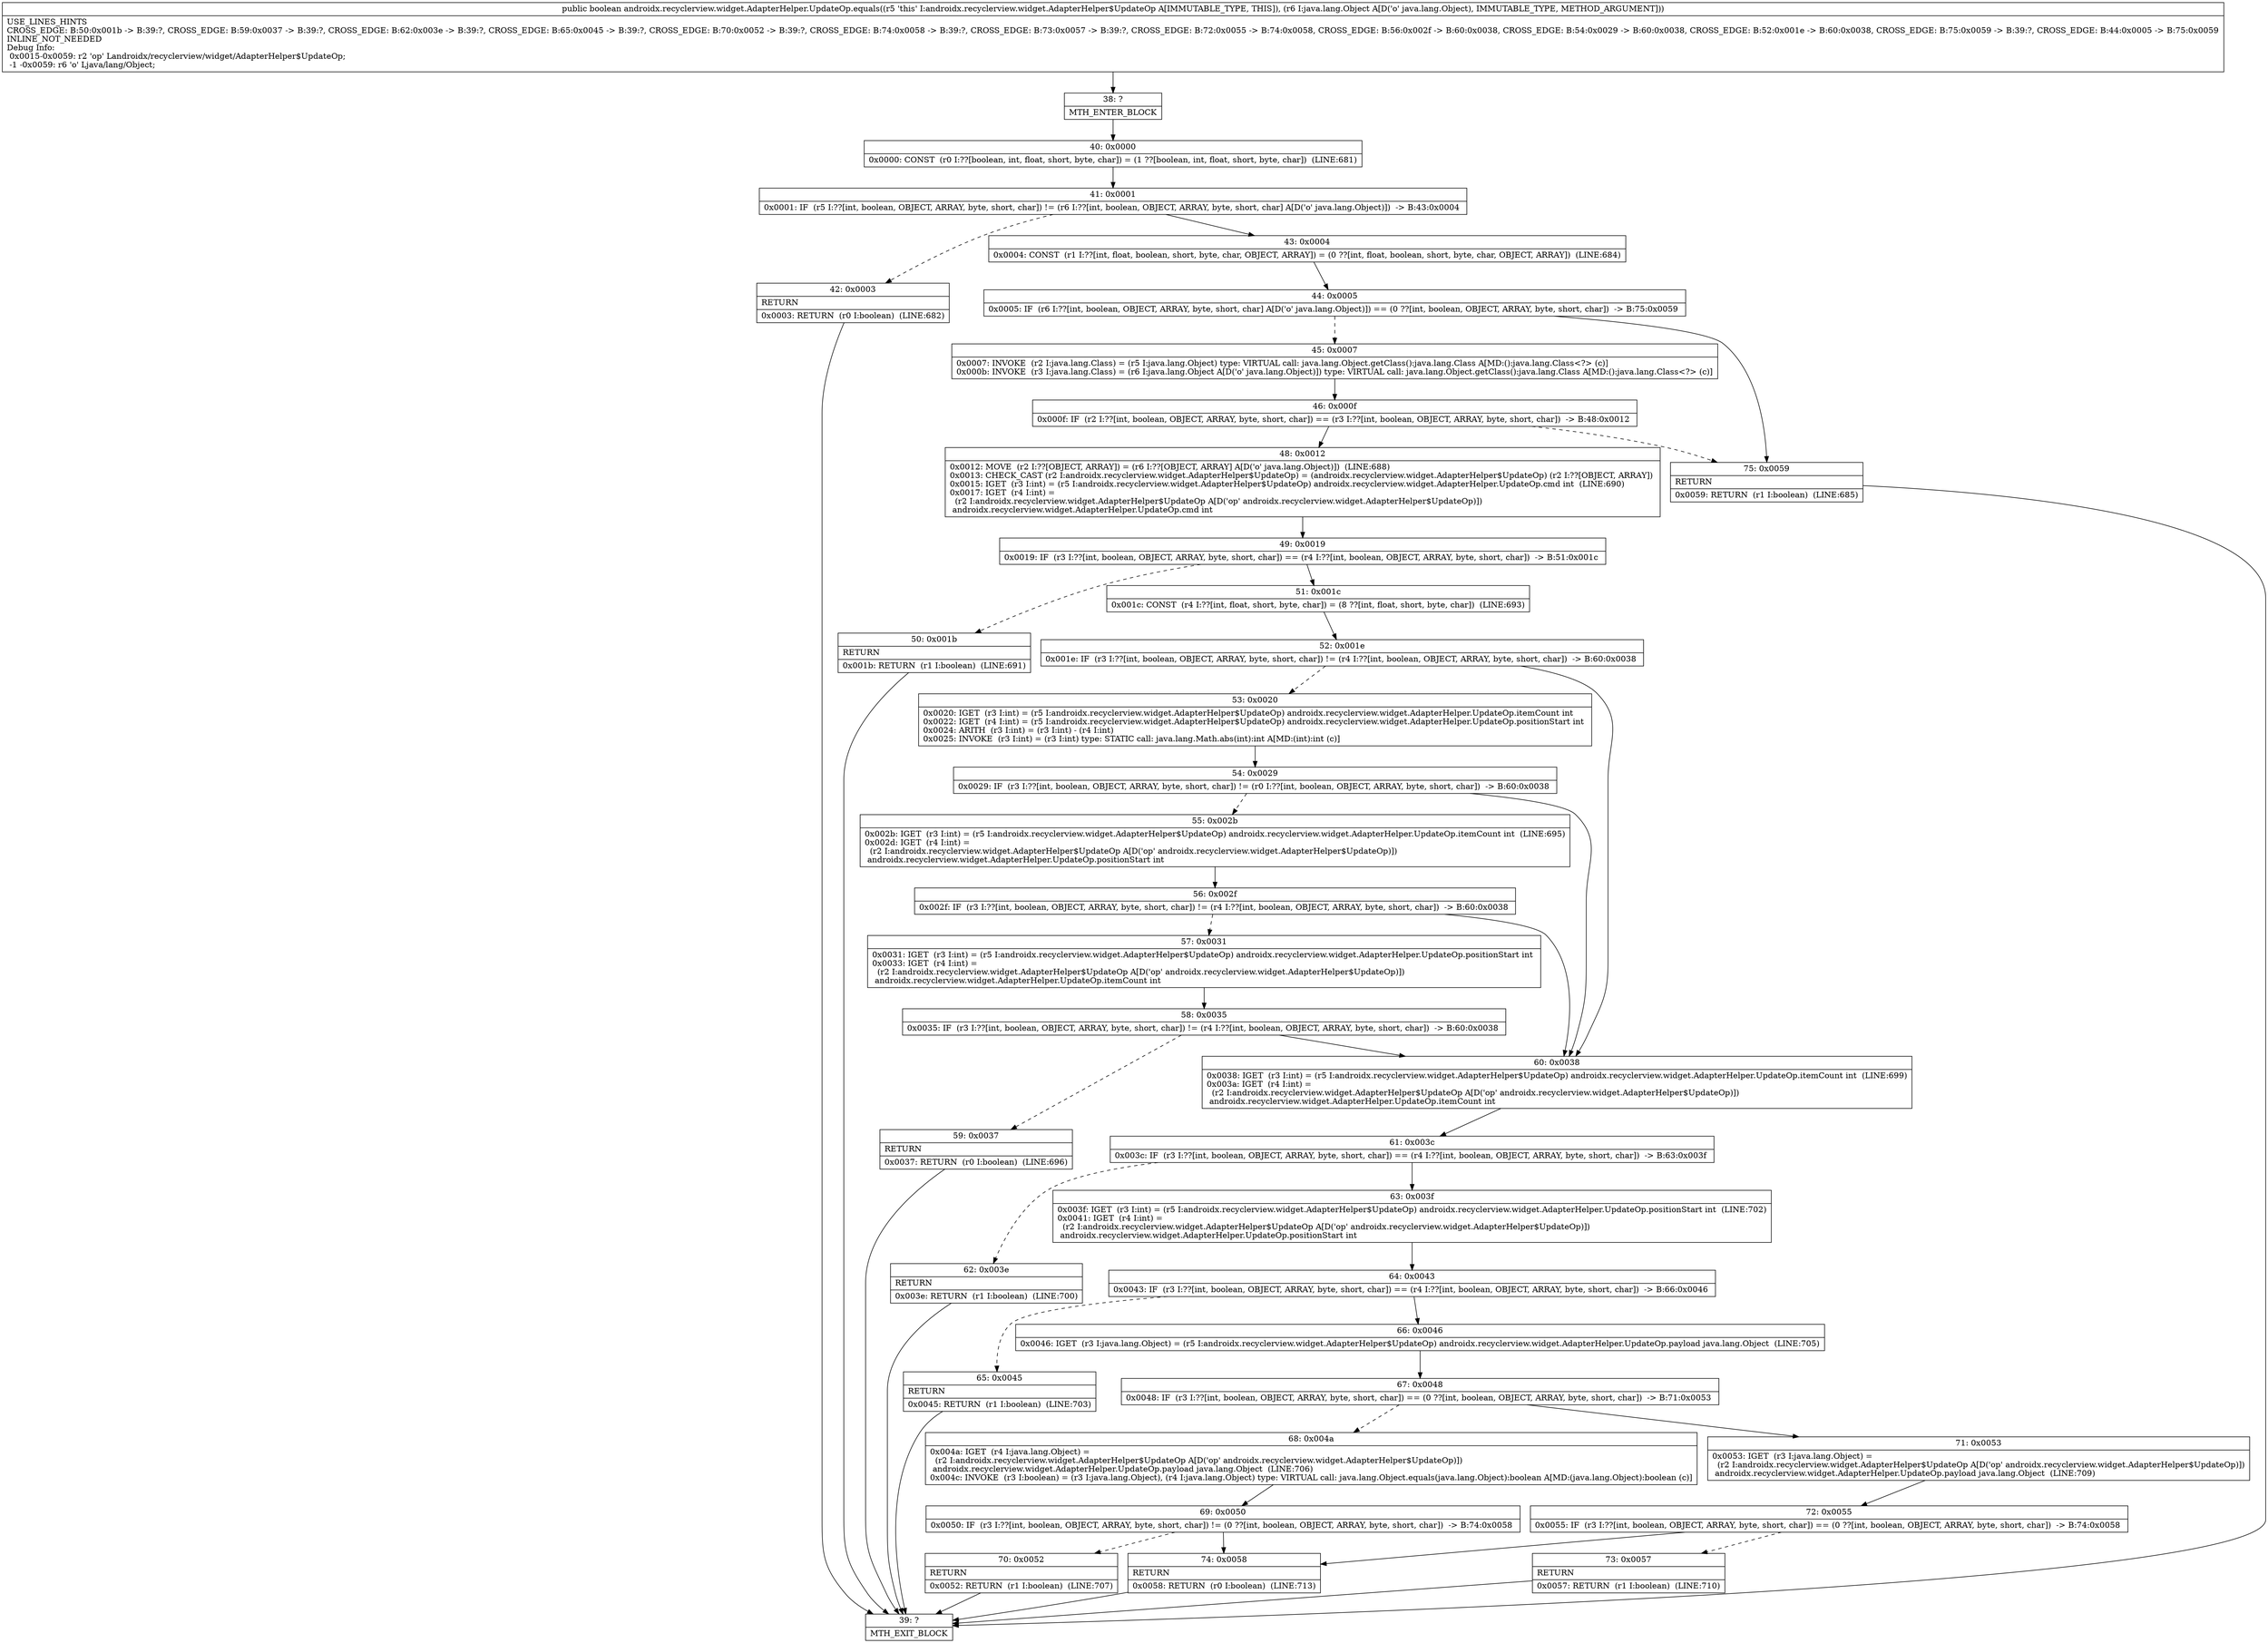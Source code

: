 digraph "CFG forandroidx.recyclerview.widget.AdapterHelper.UpdateOp.equals(Ljava\/lang\/Object;)Z" {
Node_38 [shape=record,label="{38\:\ ?|MTH_ENTER_BLOCK\l}"];
Node_40 [shape=record,label="{40\:\ 0x0000|0x0000: CONST  (r0 I:??[boolean, int, float, short, byte, char]) = (1 ??[boolean, int, float, short, byte, char])  (LINE:681)\l}"];
Node_41 [shape=record,label="{41\:\ 0x0001|0x0001: IF  (r5 I:??[int, boolean, OBJECT, ARRAY, byte, short, char]) != (r6 I:??[int, boolean, OBJECT, ARRAY, byte, short, char] A[D('o' java.lang.Object)])  \-\> B:43:0x0004 \l}"];
Node_42 [shape=record,label="{42\:\ 0x0003|RETURN\l|0x0003: RETURN  (r0 I:boolean)  (LINE:682)\l}"];
Node_39 [shape=record,label="{39\:\ ?|MTH_EXIT_BLOCK\l}"];
Node_43 [shape=record,label="{43\:\ 0x0004|0x0004: CONST  (r1 I:??[int, float, boolean, short, byte, char, OBJECT, ARRAY]) = (0 ??[int, float, boolean, short, byte, char, OBJECT, ARRAY])  (LINE:684)\l}"];
Node_44 [shape=record,label="{44\:\ 0x0005|0x0005: IF  (r6 I:??[int, boolean, OBJECT, ARRAY, byte, short, char] A[D('o' java.lang.Object)]) == (0 ??[int, boolean, OBJECT, ARRAY, byte, short, char])  \-\> B:75:0x0059 \l}"];
Node_45 [shape=record,label="{45\:\ 0x0007|0x0007: INVOKE  (r2 I:java.lang.Class) = (r5 I:java.lang.Object) type: VIRTUAL call: java.lang.Object.getClass():java.lang.Class A[MD:():java.lang.Class\<?\> (c)]\l0x000b: INVOKE  (r3 I:java.lang.Class) = (r6 I:java.lang.Object A[D('o' java.lang.Object)]) type: VIRTUAL call: java.lang.Object.getClass():java.lang.Class A[MD:():java.lang.Class\<?\> (c)]\l}"];
Node_46 [shape=record,label="{46\:\ 0x000f|0x000f: IF  (r2 I:??[int, boolean, OBJECT, ARRAY, byte, short, char]) == (r3 I:??[int, boolean, OBJECT, ARRAY, byte, short, char])  \-\> B:48:0x0012 \l}"];
Node_48 [shape=record,label="{48\:\ 0x0012|0x0012: MOVE  (r2 I:??[OBJECT, ARRAY]) = (r6 I:??[OBJECT, ARRAY] A[D('o' java.lang.Object)])  (LINE:688)\l0x0013: CHECK_CAST (r2 I:androidx.recyclerview.widget.AdapterHelper$UpdateOp) = (androidx.recyclerview.widget.AdapterHelper$UpdateOp) (r2 I:??[OBJECT, ARRAY]) \l0x0015: IGET  (r3 I:int) = (r5 I:androidx.recyclerview.widget.AdapterHelper$UpdateOp) androidx.recyclerview.widget.AdapterHelper.UpdateOp.cmd int  (LINE:690)\l0x0017: IGET  (r4 I:int) = \l  (r2 I:androidx.recyclerview.widget.AdapterHelper$UpdateOp A[D('op' androidx.recyclerview.widget.AdapterHelper$UpdateOp)])\l androidx.recyclerview.widget.AdapterHelper.UpdateOp.cmd int \l}"];
Node_49 [shape=record,label="{49\:\ 0x0019|0x0019: IF  (r3 I:??[int, boolean, OBJECT, ARRAY, byte, short, char]) == (r4 I:??[int, boolean, OBJECT, ARRAY, byte, short, char])  \-\> B:51:0x001c \l}"];
Node_50 [shape=record,label="{50\:\ 0x001b|RETURN\l|0x001b: RETURN  (r1 I:boolean)  (LINE:691)\l}"];
Node_51 [shape=record,label="{51\:\ 0x001c|0x001c: CONST  (r4 I:??[int, float, short, byte, char]) = (8 ??[int, float, short, byte, char])  (LINE:693)\l}"];
Node_52 [shape=record,label="{52\:\ 0x001e|0x001e: IF  (r3 I:??[int, boolean, OBJECT, ARRAY, byte, short, char]) != (r4 I:??[int, boolean, OBJECT, ARRAY, byte, short, char])  \-\> B:60:0x0038 \l}"];
Node_53 [shape=record,label="{53\:\ 0x0020|0x0020: IGET  (r3 I:int) = (r5 I:androidx.recyclerview.widget.AdapterHelper$UpdateOp) androidx.recyclerview.widget.AdapterHelper.UpdateOp.itemCount int \l0x0022: IGET  (r4 I:int) = (r5 I:androidx.recyclerview.widget.AdapterHelper$UpdateOp) androidx.recyclerview.widget.AdapterHelper.UpdateOp.positionStart int \l0x0024: ARITH  (r3 I:int) = (r3 I:int) \- (r4 I:int) \l0x0025: INVOKE  (r3 I:int) = (r3 I:int) type: STATIC call: java.lang.Math.abs(int):int A[MD:(int):int (c)]\l}"];
Node_54 [shape=record,label="{54\:\ 0x0029|0x0029: IF  (r3 I:??[int, boolean, OBJECT, ARRAY, byte, short, char]) != (r0 I:??[int, boolean, OBJECT, ARRAY, byte, short, char])  \-\> B:60:0x0038 \l}"];
Node_55 [shape=record,label="{55\:\ 0x002b|0x002b: IGET  (r3 I:int) = (r5 I:androidx.recyclerview.widget.AdapterHelper$UpdateOp) androidx.recyclerview.widget.AdapterHelper.UpdateOp.itemCount int  (LINE:695)\l0x002d: IGET  (r4 I:int) = \l  (r2 I:androidx.recyclerview.widget.AdapterHelper$UpdateOp A[D('op' androidx.recyclerview.widget.AdapterHelper$UpdateOp)])\l androidx.recyclerview.widget.AdapterHelper.UpdateOp.positionStart int \l}"];
Node_56 [shape=record,label="{56\:\ 0x002f|0x002f: IF  (r3 I:??[int, boolean, OBJECT, ARRAY, byte, short, char]) != (r4 I:??[int, boolean, OBJECT, ARRAY, byte, short, char])  \-\> B:60:0x0038 \l}"];
Node_57 [shape=record,label="{57\:\ 0x0031|0x0031: IGET  (r3 I:int) = (r5 I:androidx.recyclerview.widget.AdapterHelper$UpdateOp) androidx.recyclerview.widget.AdapterHelper.UpdateOp.positionStart int \l0x0033: IGET  (r4 I:int) = \l  (r2 I:androidx.recyclerview.widget.AdapterHelper$UpdateOp A[D('op' androidx.recyclerview.widget.AdapterHelper$UpdateOp)])\l androidx.recyclerview.widget.AdapterHelper.UpdateOp.itemCount int \l}"];
Node_58 [shape=record,label="{58\:\ 0x0035|0x0035: IF  (r3 I:??[int, boolean, OBJECT, ARRAY, byte, short, char]) != (r4 I:??[int, boolean, OBJECT, ARRAY, byte, short, char])  \-\> B:60:0x0038 \l}"];
Node_59 [shape=record,label="{59\:\ 0x0037|RETURN\l|0x0037: RETURN  (r0 I:boolean)  (LINE:696)\l}"];
Node_60 [shape=record,label="{60\:\ 0x0038|0x0038: IGET  (r3 I:int) = (r5 I:androidx.recyclerview.widget.AdapterHelper$UpdateOp) androidx.recyclerview.widget.AdapterHelper.UpdateOp.itemCount int  (LINE:699)\l0x003a: IGET  (r4 I:int) = \l  (r2 I:androidx.recyclerview.widget.AdapterHelper$UpdateOp A[D('op' androidx.recyclerview.widget.AdapterHelper$UpdateOp)])\l androidx.recyclerview.widget.AdapterHelper.UpdateOp.itemCount int \l}"];
Node_61 [shape=record,label="{61\:\ 0x003c|0x003c: IF  (r3 I:??[int, boolean, OBJECT, ARRAY, byte, short, char]) == (r4 I:??[int, boolean, OBJECT, ARRAY, byte, short, char])  \-\> B:63:0x003f \l}"];
Node_62 [shape=record,label="{62\:\ 0x003e|RETURN\l|0x003e: RETURN  (r1 I:boolean)  (LINE:700)\l}"];
Node_63 [shape=record,label="{63\:\ 0x003f|0x003f: IGET  (r3 I:int) = (r5 I:androidx.recyclerview.widget.AdapterHelper$UpdateOp) androidx.recyclerview.widget.AdapterHelper.UpdateOp.positionStart int  (LINE:702)\l0x0041: IGET  (r4 I:int) = \l  (r2 I:androidx.recyclerview.widget.AdapterHelper$UpdateOp A[D('op' androidx.recyclerview.widget.AdapterHelper$UpdateOp)])\l androidx.recyclerview.widget.AdapterHelper.UpdateOp.positionStart int \l}"];
Node_64 [shape=record,label="{64\:\ 0x0043|0x0043: IF  (r3 I:??[int, boolean, OBJECT, ARRAY, byte, short, char]) == (r4 I:??[int, boolean, OBJECT, ARRAY, byte, short, char])  \-\> B:66:0x0046 \l}"];
Node_65 [shape=record,label="{65\:\ 0x0045|RETURN\l|0x0045: RETURN  (r1 I:boolean)  (LINE:703)\l}"];
Node_66 [shape=record,label="{66\:\ 0x0046|0x0046: IGET  (r3 I:java.lang.Object) = (r5 I:androidx.recyclerview.widget.AdapterHelper$UpdateOp) androidx.recyclerview.widget.AdapterHelper.UpdateOp.payload java.lang.Object  (LINE:705)\l}"];
Node_67 [shape=record,label="{67\:\ 0x0048|0x0048: IF  (r3 I:??[int, boolean, OBJECT, ARRAY, byte, short, char]) == (0 ??[int, boolean, OBJECT, ARRAY, byte, short, char])  \-\> B:71:0x0053 \l}"];
Node_68 [shape=record,label="{68\:\ 0x004a|0x004a: IGET  (r4 I:java.lang.Object) = \l  (r2 I:androidx.recyclerview.widget.AdapterHelper$UpdateOp A[D('op' androidx.recyclerview.widget.AdapterHelper$UpdateOp)])\l androidx.recyclerview.widget.AdapterHelper.UpdateOp.payload java.lang.Object  (LINE:706)\l0x004c: INVOKE  (r3 I:boolean) = (r3 I:java.lang.Object), (r4 I:java.lang.Object) type: VIRTUAL call: java.lang.Object.equals(java.lang.Object):boolean A[MD:(java.lang.Object):boolean (c)]\l}"];
Node_69 [shape=record,label="{69\:\ 0x0050|0x0050: IF  (r3 I:??[int, boolean, OBJECT, ARRAY, byte, short, char]) != (0 ??[int, boolean, OBJECT, ARRAY, byte, short, char])  \-\> B:74:0x0058 \l}"];
Node_70 [shape=record,label="{70\:\ 0x0052|RETURN\l|0x0052: RETURN  (r1 I:boolean)  (LINE:707)\l}"];
Node_74 [shape=record,label="{74\:\ 0x0058|RETURN\l|0x0058: RETURN  (r0 I:boolean)  (LINE:713)\l}"];
Node_71 [shape=record,label="{71\:\ 0x0053|0x0053: IGET  (r3 I:java.lang.Object) = \l  (r2 I:androidx.recyclerview.widget.AdapterHelper$UpdateOp A[D('op' androidx.recyclerview.widget.AdapterHelper$UpdateOp)])\l androidx.recyclerview.widget.AdapterHelper.UpdateOp.payload java.lang.Object  (LINE:709)\l}"];
Node_72 [shape=record,label="{72\:\ 0x0055|0x0055: IF  (r3 I:??[int, boolean, OBJECT, ARRAY, byte, short, char]) == (0 ??[int, boolean, OBJECT, ARRAY, byte, short, char])  \-\> B:74:0x0058 \l}"];
Node_73 [shape=record,label="{73\:\ 0x0057|RETURN\l|0x0057: RETURN  (r1 I:boolean)  (LINE:710)\l}"];
Node_75 [shape=record,label="{75\:\ 0x0059|RETURN\l|0x0059: RETURN  (r1 I:boolean)  (LINE:685)\l}"];
MethodNode[shape=record,label="{public boolean androidx.recyclerview.widget.AdapterHelper.UpdateOp.equals((r5 'this' I:androidx.recyclerview.widget.AdapterHelper$UpdateOp A[IMMUTABLE_TYPE, THIS]), (r6 I:java.lang.Object A[D('o' java.lang.Object), IMMUTABLE_TYPE, METHOD_ARGUMENT]))  | USE_LINES_HINTS\lCROSS_EDGE: B:50:0x001b \-\> B:39:?, CROSS_EDGE: B:59:0x0037 \-\> B:39:?, CROSS_EDGE: B:62:0x003e \-\> B:39:?, CROSS_EDGE: B:65:0x0045 \-\> B:39:?, CROSS_EDGE: B:70:0x0052 \-\> B:39:?, CROSS_EDGE: B:74:0x0058 \-\> B:39:?, CROSS_EDGE: B:73:0x0057 \-\> B:39:?, CROSS_EDGE: B:72:0x0055 \-\> B:74:0x0058, CROSS_EDGE: B:56:0x002f \-\> B:60:0x0038, CROSS_EDGE: B:54:0x0029 \-\> B:60:0x0038, CROSS_EDGE: B:52:0x001e \-\> B:60:0x0038, CROSS_EDGE: B:75:0x0059 \-\> B:39:?, CROSS_EDGE: B:44:0x0005 \-\> B:75:0x0059\lINLINE_NOT_NEEDED\lDebug Info:\l  0x0015\-0x0059: r2 'op' Landroidx\/recyclerview\/widget\/AdapterHelper$UpdateOp;\l  \-1 \-0x0059: r6 'o' Ljava\/lang\/Object;\l}"];
MethodNode -> Node_38;Node_38 -> Node_40;
Node_40 -> Node_41;
Node_41 -> Node_42[style=dashed];
Node_41 -> Node_43;
Node_42 -> Node_39;
Node_43 -> Node_44;
Node_44 -> Node_45[style=dashed];
Node_44 -> Node_75;
Node_45 -> Node_46;
Node_46 -> Node_48;
Node_46 -> Node_75[style=dashed];
Node_48 -> Node_49;
Node_49 -> Node_50[style=dashed];
Node_49 -> Node_51;
Node_50 -> Node_39;
Node_51 -> Node_52;
Node_52 -> Node_53[style=dashed];
Node_52 -> Node_60;
Node_53 -> Node_54;
Node_54 -> Node_55[style=dashed];
Node_54 -> Node_60;
Node_55 -> Node_56;
Node_56 -> Node_57[style=dashed];
Node_56 -> Node_60;
Node_57 -> Node_58;
Node_58 -> Node_59[style=dashed];
Node_58 -> Node_60;
Node_59 -> Node_39;
Node_60 -> Node_61;
Node_61 -> Node_62[style=dashed];
Node_61 -> Node_63;
Node_62 -> Node_39;
Node_63 -> Node_64;
Node_64 -> Node_65[style=dashed];
Node_64 -> Node_66;
Node_65 -> Node_39;
Node_66 -> Node_67;
Node_67 -> Node_68[style=dashed];
Node_67 -> Node_71;
Node_68 -> Node_69;
Node_69 -> Node_70[style=dashed];
Node_69 -> Node_74;
Node_70 -> Node_39;
Node_74 -> Node_39;
Node_71 -> Node_72;
Node_72 -> Node_73[style=dashed];
Node_72 -> Node_74;
Node_73 -> Node_39;
Node_75 -> Node_39;
}

